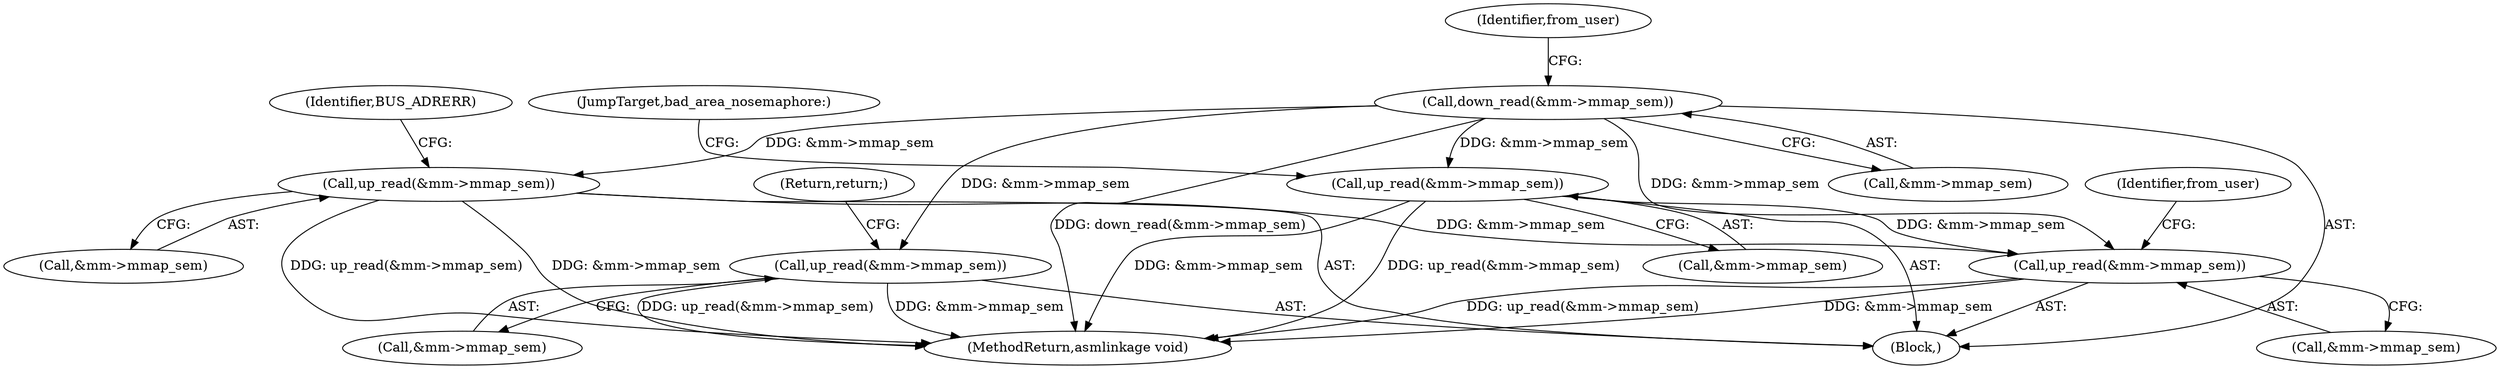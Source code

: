 digraph "0_linux_a8b0ca17b80e92faab46ee7179ba9e99ccb61233_43@API" {
"1000172" [label="(Call,down_read(&mm->mmap_sem))"];
"1000296" [label="(Call,up_read(&mm->mmap_sem))"];
"1000303" [label="(Call,up_read(&mm->mmap_sem))"];
"1000438" [label="(Call,up_read(&mm->mmap_sem))"];
"1000450" [label="(Call,up_read(&mm->mmap_sem))"];
"1000297" [label="(Call,&mm->mmap_sem)"];
"1000117" [label="(Block,)"];
"1000439" [label="(Call,&mm->mmap_sem)"];
"1000438" [label="(Call,up_read(&mm->mmap_sem))"];
"1000456" [label="(Identifier,BUS_ADRERR)"];
"1000451" [label="(Call,&mm->mmap_sem)"];
"1000301" [label="(Return,return;)"];
"1000444" [label="(Identifier,from_user)"];
"1000180" [label="(Identifier,from_user)"];
"1000172" [label="(Call,down_read(&mm->mmap_sem))"];
"1000303" [label="(Call,up_read(&mm->mmap_sem))"];
"1000308" [label="(JumpTarget,bad_area_nosemaphore:)"];
"1000537" [label="(MethodReturn,asmlinkage void)"];
"1000296" [label="(Call,up_read(&mm->mmap_sem))"];
"1000450" [label="(Call,up_read(&mm->mmap_sem))"];
"1000173" [label="(Call,&mm->mmap_sem)"];
"1000304" [label="(Call,&mm->mmap_sem)"];
"1000172" -> "1000117"  [label="AST: "];
"1000172" -> "1000173"  [label="CFG: "];
"1000173" -> "1000172"  [label="AST: "];
"1000180" -> "1000172"  [label="CFG: "];
"1000172" -> "1000537"  [label="DDG: down_read(&mm->mmap_sem)"];
"1000172" -> "1000296"  [label="DDG: &mm->mmap_sem"];
"1000172" -> "1000303"  [label="DDG: &mm->mmap_sem"];
"1000172" -> "1000438"  [label="DDG: &mm->mmap_sem"];
"1000172" -> "1000450"  [label="DDG: &mm->mmap_sem"];
"1000296" -> "1000117"  [label="AST: "];
"1000296" -> "1000297"  [label="CFG: "];
"1000297" -> "1000296"  [label="AST: "];
"1000301" -> "1000296"  [label="CFG: "];
"1000296" -> "1000537"  [label="DDG: up_read(&mm->mmap_sem)"];
"1000296" -> "1000537"  [label="DDG: &mm->mmap_sem"];
"1000303" -> "1000117"  [label="AST: "];
"1000303" -> "1000304"  [label="CFG: "];
"1000304" -> "1000303"  [label="AST: "];
"1000308" -> "1000303"  [label="CFG: "];
"1000303" -> "1000537"  [label="DDG: &mm->mmap_sem"];
"1000303" -> "1000537"  [label="DDG: up_read(&mm->mmap_sem)"];
"1000303" -> "1000438"  [label="DDG: &mm->mmap_sem"];
"1000438" -> "1000117"  [label="AST: "];
"1000438" -> "1000439"  [label="CFG: "];
"1000439" -> "1000438"  [label="AST: "];
"1000444" -> "1000438"  [label="CFG: "];
"1000438" -> "1000537"  [label="DDG: up_read(&mm->mmap_sem)"];
"1000438" -> "1000537"  [label="DDG: &mm->mmap_sem"];
"1000450" -> "1000438"  [label="DDG: &mm->mmap_sem"];
"1000450" -> "1000117"  [label="AST: "];
"1000450" -> "1000451"  [label="CFG: "];
"1000451" -> "1000450"  [label="AST: "];
"1000456" -> "1000450"  [label="CFG: "];
"1000450" -> "1000537"  [label="DDG: up_read(&mm->mmap_sem)"];
"1000450" -> "1000537"  [label="DDG: &mm->mmap_sem"];
}
